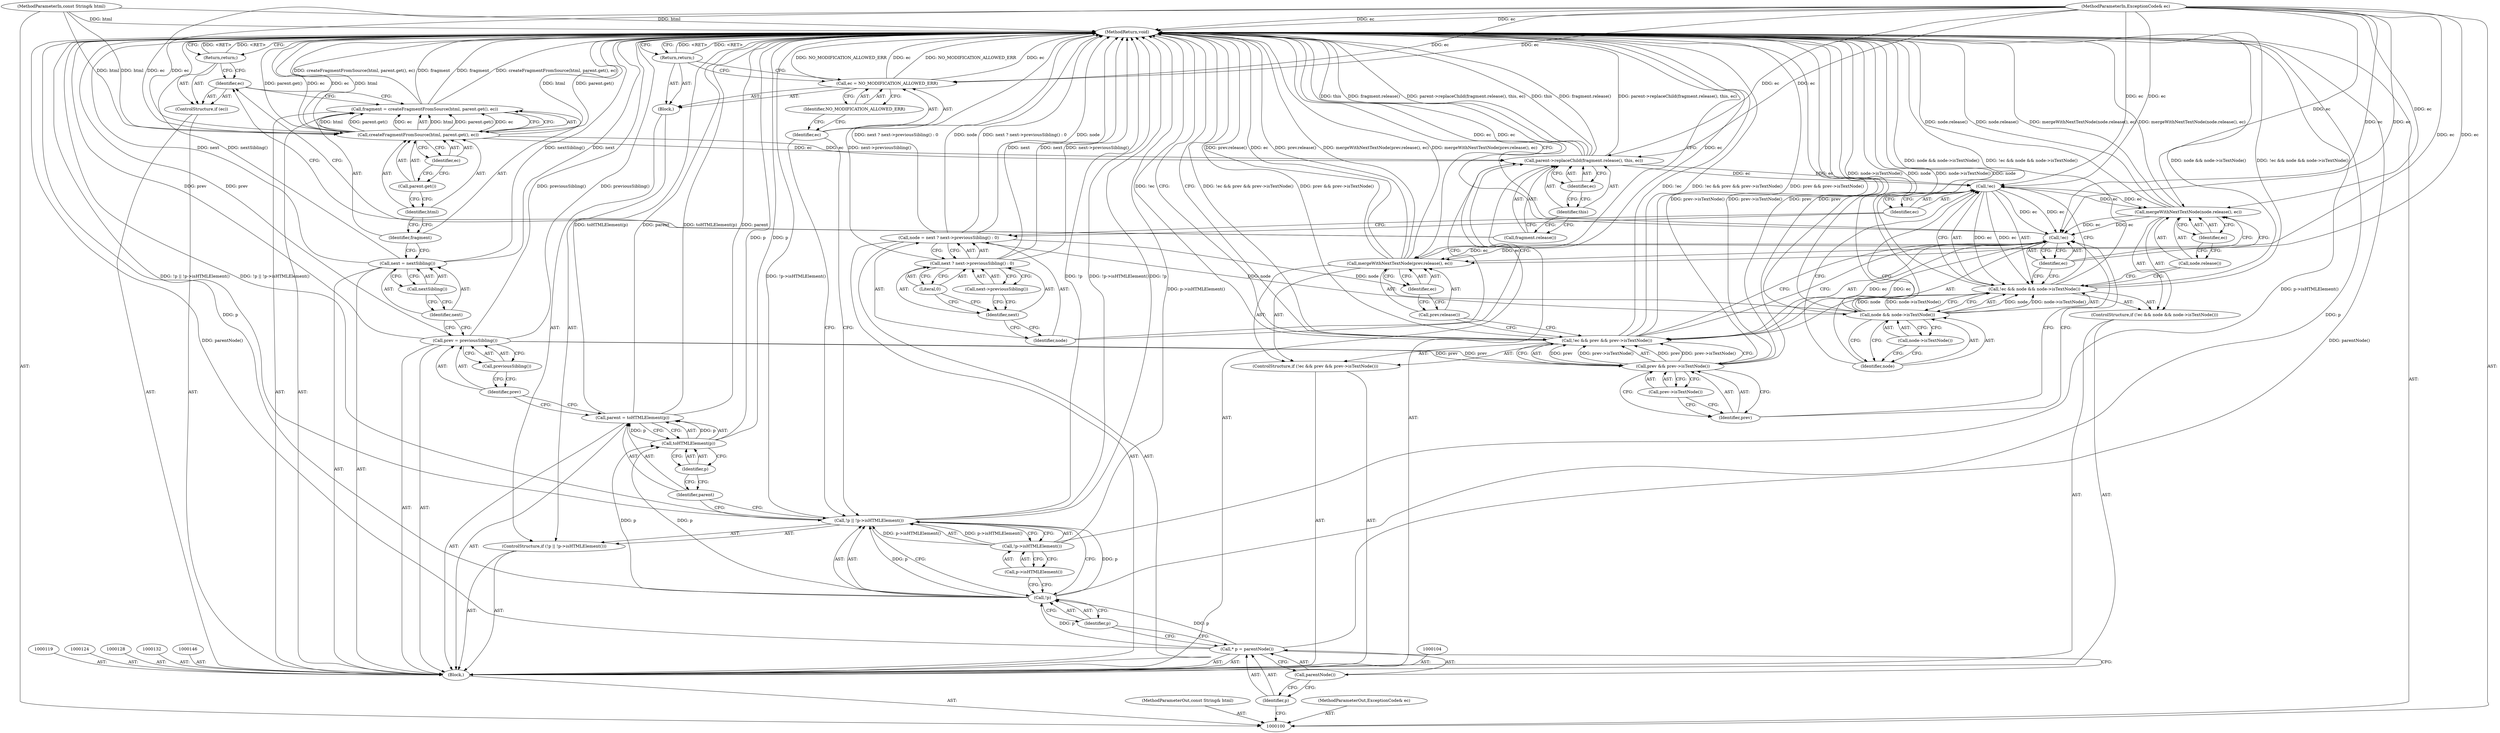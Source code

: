 digraph "1_Chrome_73edae623529f04c668268de49d00324b96166a2_7" {
"1000173" [label="(MethodReturn,void)"];
"1000101" [label="(MethodParameterIn,const String& html)"];
"1000263" [label="(MethodParameterOut,const String& html)"];
"1000102" [label="(MethodParameterIn,ExceptionCode& ec)"];
"1000264" [label="(MethodParameterOut,ExceptionCode& ec)"];
"1000129" [label="(Call,next = nextSibling())"];
"1000130" [label="(Identifier,next)"];
"1000131" [label="(Call,nextSibling())"];
"1000133" [label="(Call,fragment = createFragmentFromSource(html, parent.get(), ec))"];
"1000134" [label="(Identifier,fragment)"];
"1000135" [label="(Call,createFragmentFromSource(html, parent.get(), ec))"];
"1000136" [label="(Identifier,html)"];
"1000137" [label="(Call,parent.get())"];
"1000138" [label="(Identifier,ec)"];
"1000139" [label="(ControlStructure,if (ec))"];
"1000140" [label="(Identifier,ec)"];
"1000141" [label="(Return,return;)"];
"1000143" [label="(Call,fragment.release())"];
"1000142" [label="(Call,parent->replaceChild(fragment.release(), this, ec))"];
"1000144" [label="(Identifier,this)"];
"1000145" [label="(Identifier,ec)"];
"1000147" [label="(Call,node = next ? next->previousSibling() : 0)"];
"1000148" [label="(Identifier,node)"];
"1000149" [label="(Call,next ? next->previousSibling() : 0)"];
"1000150" [label="(Identifier,next)"];
"1000151" [label="(Call,next->previousSibling())"];
"1000152" [label="(Literal,0)"];
"1000157" [label="(Call,node && node->isTextNode())"];
"1000158" [label="(Identifier,node)"];
"1000159" [label="(Call,node->isTextNode())"];
"1000153" [label="(ControlStructure,if (!ec && node && node->isTextNode()))"];
"1000154" [label="(Call,!ec && node && node->isTextNode())"];
"1000155" [label="(Call,!ec)"];
"1000156" [label="(Identifier,ec)"];
"1000161" [label="(Call,node.release())"];
"1000162" [label="(Identifier,ec)"];
"1000160" [label="(Call,mergeWithNextTextNode(node.release(), ec))"];
"1000103" [label="(Block,)"];
"1000167" [label="(Call,prev && prev->isTextNode())"];
"1000168" [label="(Identifier,prev)"];
"1000169" [label="(Call,prev->isTextNode())"];
"1000163" [label="(ControlStructure,if (!ec && prev && prev->isTextNode()))"];
"1000164" [label="(Call,!ec && prev && prev->isTextNode())"];
"1000165" [label="(Call,!ec)"];
"1000166" [label="(Identifier,ec)"];
"1000171" [label="(Call,prev.release())"];
"1000172" [label="(Identifier,ec)"];
"1000170" [label="(Call,mergeWithNextTextNode(prev.release(), ec))"];
"1000106" [label="(Identifier,p)"];
"1000107" [label="(Call,parentNode())"];
"1000105" [label="(Call,* p = parentNode())"];
"1000112" [label="(Call,!p->isHTMLElement())"];
"1000113" [label="(Call,p->isHTMLElement())"];
"1000114" [label="(Block,)"];
"1000108" [label="(ControlStructure,if (!p || !p->isHTMLElement()))"];
"1000109" [label="(Call,!p || !p->isHTMLElement())"];
"1000110" [label="(Call,!p)"];
"1000111" [label="(Identifier,p)"];
"1000117" [label="(Identifier,NO_MODIFICATION_ALLOWED_ERR)"];
"1000115" [label="(Call,ec = NO_MODIFICATION_ALLOWED_ERR)"];
"1000116" [label="(Identifier,ec)"];
"1000118" [label="(Return,return;)"];
"1000120" [label="(Call,parent = toHTMLElement(p))"];
"1000121" [label="(Identifier,parent)"];
"1000122" [label="(Call,toHTMLElement(p))"];
"1000123" [label="(Identifier,p)"];
"1000125" [label="(Call,prev = previousSibling())"];
"1000126" [label="(Identifier,prev)"];
"1000127" [label="(Call,previousSibling())"];
"1000173" -> "1000100"  [label="AST: "];
"1000173" -> "1000118"  [label="CFG: "];
"1000173" -> "1000141"  [label="CFG: "];
"1000173" -> "1000170"  [label="CFG: "];
"1000173" -> "1000164"  [label="CFG: "];
"1000167" -> "1000173"  [label="DDG: prev->isTextNode()"];
"1000167" -> "1000173"  [label="DDG: prev"];
"1000154" -> "1000173"  [label="DDG: node && node->isTextNode()"];
"1000154" -> "1000173"  [label="DDG: !ec && node && node->isTextNode()"];
"1000160" -> "1000173"  [label="DDG: mergeWithNextTextNode(node.release(), ec)"];
"1000160" -> "1000173"  [label="DDG: node.release()"];
"1000122" -> "1000173"  [label="DDG: p"];
"1000165" -> "1000173"  [label="DDG: ec"];
"1000125" -> "1000173"  [label="DDG: previousSibling()"];
"1000125" -> "1000173"  [label="DDG: prev"];
"1000135" -> "1000173"  [label="DDG: ec"];
"1000135" -> "1000173"  [label="DDG: html"];
"1000135" -> "1000173"  [label="DDG: parent.get()"];
"1000157" -> "1000173"  [label="DDG: node->isTextNode()"];
"1000157" -> "1000173"  [label="DDG: node"];
"1000115" -> "1000173"  [label="DDG: NO_MODIFICATION_ALLOWED_ERR"];
"1000115" -> "1000173"  [label="DDG: ec"];
"1000129" -> "1000173"  [label="DDG: next"];
"1000129" -> "1000173"  [label="DDG: nextSibling()"];
"1000164" -> "1000173"  [label="DDG: !ec && prev && prev->isTextNode()"];
"1000164" -> "1000173"  [label="DDG: prev && prev->isTextNode()"];
"1000164" -> "1000173"  [label="DDG: !ec"];
"1000170" -> "1000173"  [label="DDG: ec"];
"1000170" -> "1000173"  [label="DDG: prev.release()"];
"1000170" -> "1000173"  [label="DDG: mergeWithNextTextNode(prev.release(), ec)"];
"1000142" -> "1000173"  [label="DDG: parent->replaceChild(fragment.release(), this, ec)"];
"1000142" -> "1000173"  [label="DDG: this"];
"1000142" -> "1000173"  [label="DDG: fragment.release()"];
"1000105" -> "1000173"  [label="DDG: parentNode()"];
"1000149" -> "1000173"  [label="DDG: next->previousSibling()"];
"1000149" -> "1000173"  [label="DDG: next"];
"1000133" -> "1000173"  [label="DDG: fragment"];
"1000133" -> "1000173"  [label="DDG: createFragmentFromSource(html, parent.get(), ec)"];
"1000120" -> "1000173"  [label="DDG: parent"];
"1000120" -> "1000173"  [label="DDG: toHTMLElement(p)"];
"1000147" -> "1000173"  [label="DDG: next ? next->previousSibling() : 0"];
"1000147" -> "1000173"  [label="DDG: node"];
"1000102" -> "1000173"  [label="DDG: ec"];
"1000109" -> "1000173"  [label="DDG: !p->isHTMLElement()"];
"1000109" -> "1000173"  [label="DDG: !p"];
"1000109" -> "1000173"  [label="DDG: !p || !p->isHTMLElement()"];
"1000112" -> "1000173"  [label="DDG: p->isHTMLElement()"];
"1000101" -> "1000173"  [label="DDG: html"];
"1000110" -> "1000173"  [label="DDG: p"];
"1000118" -> "1000173"  [label="DDG: <RET>"];
"1000141" -> "1000173"  [label="DDG: <RET>"];
"1000101" -> "1000100"  [label="AST: "];
"1000101" -> "1000173"  [label="DDG: html"];
"1000101" -> "1000135"  [label="DDG: html"];
"1000263" -> "1000100"  [label="AST: "];
"1000102" -> "1000100"  [label="AST: "];
"1000102" -> "1000173"  [label="DDG: ec"];
"1000102" -> "1000115"  [label="DDG: ec"];
"1000102" -> "1000135"  [label="DDG: ec"];
"1000102" -> "1000142"  [label="DDG: ec"];
"1000102" -> "1000155"  [label="DDG: ec"];
"1000102" -> "1000160"  [label="DDG: ec"];
"1000102" -> "1000165"  [label="DDG: ec"];
"1000102" -> "1000170"  [label="DDG: ec"];
"1000264" -> "1000100"  [label="AST: "];
"1000129" -> "1000103"  [label="AST: "];
"1000129" -> "1000131"  [label="CFG: "];
"1000130" -> "1000129"  [label="AST: "];
"1000131" -> "1000129"  [label="AST: "];
"1000134" -> "1000129"  [label="CFG: "];
"1000129" -> "1000173"  [label="DDG: next"];
"1000129" -> "1000173"  [label="DDG: nextSibling()"];
"1000130" -> "1000129"  [label="AST: "];
"1000130" -> "1000125"  [label="CFG: "];
"1000131" -> "1000130"  [label="CFG: "];
"1000131" -> "1000129"  [label="AST: "];
"1000131" -> "1000130"  [label="CFG: "];
"1000129" -> "1000131"  [label="CFG: "];
"1000133" -> "1000103"  [label="AST: "];
"1000133" -> "1000135"  [label="CFG: "];
"1000134" -> "1000133"  [label="AST: "];
"1000135" -> "1000133"  [label="AST: "];
"1000140" -> "1000133"  [label="CFG: "];
"1000133" -> "1000173"  [label="DDG: fragment"];
"1000133" -> "1000173"  [label="DDG: createFragmentFromSource(html, parent.get(), ec)"];
"1000135" -> "1000133"  [label="DDG: html"];
"1000135" -> "1000133"  [label="DDG: parent.get()"];
"1000135" -> "1000133"  [label="DDG: ec"];
"1000134" -> "1000133"  [label="AST: "];
"1000134" -> "1000129"  [label="CFG: "];
"1000136" -> "1000134"  [label="CFG: "];
"1000135" -> "1000133"  [label="AST: "];
"1000135" -> "1000138"  [label="CFG: "];
"1000136" -> "1000135"  [label="AST: "];
"1000137" -> "1000135"  [label="AST: "];
"1000138" -> "1000135"  [label="AST: "];
"1000133" -> "1000135"  [label="CFG: "];
"1000135" -> "1000173"  [label="DDG: ec"];
"1000135" -> "1000173"  [label="DDG: html"];
"1000135" -> "1000173"  [label="DDG: parent.get()"];
"1000135" -> "1000133"  [label="DDG: html"];
"1000135" -> "1000133"  [label="DDG: parent.get()"];
"1000135" -> "1000133"  [label="DDG: ec"];
"1000101" -> "1000135"  [label="DDG: html"];
"1000102" -> "1000135"  [label="DDG: ec"];
"1000135" -> "1000142"  [label="DDG: ec"];
"1000136" -> "1000135"  [label="AST: "];
"1000136" -> "1000134"  [label="CFG: "];
"1000137" -> "1000136"  [label="CFG: "];
"1000137" -> "1000135"  [label="AST: "];
"1000137" -> "1000136"  [label="CFG: "];
"1000138" -> "1000137"  [label="CFG: "];
"1000138" -> "1000135"  [label="AST: "];
"1000138" -> "1000137"  [label="CFG: "];
"1000135" -> "1000138"  [label="CFG: "];
"1000139" -> "1000103"  [label="AST: "];
"1000140" -> "1000139"  [label="AST: "];
"1000141" -> "1000139"  [label="AST: "];
"1000140" -> "1000139"  [label="AST: "];
"1000140" -> "1000133"  [label="CFG: "];
"1000141" -> "1000140"  [label="CFG: "];
"1000143" -> "1000140"  [label="CFG: "];
"1000141" -> "1000139"  [label="AST: "];
"1000141" -> "1000140"  [label="CFG: "];
"1000173" -> "1000141"  [label="CFG: "];
"1000141" -> "1000173"  [label="DDG: <RET>"];
"1000143" -> "1000142"  [label="AST: "];
"1000143" -> "1000140"  [label="CFG: "];
"1000144" -> "1000143"  [label="CFG: "];
"1000142" -> "1000103"  [label="AST: "];
"1000142" -> "1000145"  [label="CFG: "];
"1000143" -> "1000142"  [label="AST: "];
"1000144" -> "1000142"  [label="AST: "];
"1000145" -> "1000142"  [label="AST: "];
"1000148" -> "1000142"  [label="CFG: "];
"1000142" -> "1000173"  [label="DDG: parent->replaceChild(fragment.release(), this, ec)"];
"1000142" -> "1000173"  [label="DDG: this"];
"1000142" -> "1000173"  [label="DDG: fragment.release()"];
"1000135" -> "1000142"  [label="DDG: ec"];
"1000102" -> "1000142"  [label="DDG: ec"];
"1000142" -> "1000155"  [label="DDG: ec"];
"1000144" -> "1000142"  [label="AST: "];
"1000144" -> "1000143"  [label="CFG: "];
"1000145" -> "1000144"  [label="CFG: "];
"1000145" -> "1000142"  [label="AST: "];
"1000145" -> "1000144"  [label="CFG: "];
"1000142" -> "1000145"  [label="CFG: "];
"1000147" -> "1000103"  [label="AST: "];
"1000147" -> "1000149"  [label="CFG: "];
"1000148" -> "1000147"  [label="AST: "];
"1000149" -> "1000147"  [label="AST: "];
"1000156" -> "1000147"  [label="CFG: "];
"1000147" -> "1000173"  [label="DDG: next ? next->previousSibling() : 0"];
"1000147" -> "1000173"  [label="DDG: node"];
"1000147" -> "1000157"  [label="DDG: node"];
"1000148" -> "1000147"  [label="AST: "];
"1000148" -> "1000142"  [label="CFG: "];
"1000150" -> "1000148"  [label="CFG: "];
"1000149" -> "1000147"  [label="AST: "];
"1000149" -> "1000151"  [label="CFG: "];
"1000149" -> "1000152"  [label="CFG: "];
"1000150" -> "1000149"  [label="AST: "];
"1000151" -> "1000149"  [label="AST: "];
"1000152" -> "1000149"  [label="AST: "];
"1000147" -> "1000149"  [label="CFG: "];
"1000149" -> "1000173"  [label="DDG: next->previousSibling()"];
"1000149" -> "1000173"  [label="DDG: next"];
"1000150" -> "1000149"  [label="AST: "];
"1000150" -> "1000148"  [label="CFG: "];
"1000151" -> "1000150"  [label="CFG: "];
"1000152" -> "1000150"  [label="CFG: "];
"1000151" -> "1000149"  [label="AST: "];
"1000151" -> "1000150"  [label="CFG: "];
"1000149" -> "1000151"  [label="CFG: "];
"1000152" -> "1000149"  [label="AST: "];
"1000152" -> "1000150"  [label="CFG: "];
"1000149" -> "1000152"  [label="CFG: "];
"1000157" -> "1000154"  [label="AST: "];
"1000157" -> "1000158"  [label="CFG: "];
"1000157" -> "1000159"  [label="CFG: "];
"1000158" -> "1000157"  [label="AST: "];
"1000159" -> "1000157"  [label="AST: "];
"1000154" -> "1000157"  [label="CFG: "];
"1000157" -> "1000173"  [label="DDG: node->isTextNode()"];
"1000157" -> "1000173"  [label="DDG: node"];
"1000157" -> "1000154"  [label="DDG: node"];
"1000157" -> "1000154"  [label="DDG: node->isTextNode()"];
"1000147" -> "1000157"  [label="DDG: node"];
"1000158" -> "1000157"  [label="AST: "];
"1000158" -> "1000155"  [label="CFG: "];
"1000159" -> "1000158"  [label="CFG: "];
"1000157" -> "1000158"  [label="CFG: "];
"1000159" -> "1000157"  [label="AST: "];
"1000159" -> "1000158"  [label="CFG: "];
"1000157" -> "1000159"  [label="CFG: "];
"1000153" -> "1000103"  [label="AST: "];
"1000154" -> "1000153"  [label="AST: "];
"1000160" -> "1000153"  [label="AST: "];
"1000154" -> "1000153"  [label="AST: "];
"1000154" -> "1000155"  [label="CFG: "];
"1000154" -> "1000157"  [label="CFG: "];
"1000155" -> "1000154"  [label="AST: "];
"1000157" -> "1000154"  [label="AST: "];
"1000161" -> "1000154"  [label="CFG: "];
"1000166" -> "1000154"  [label="CFG: "];
"1000154" -> "1000173"  [label="DDG: node && node->isTextNode()"];
"1000154" -> "1000173"  [label="DDG: !ec && node && node->isTextNode()"];
"1000155" -> "1000154"  [label="DDG: ec"];
"1000157" -> "1000154"  [label="DDG: node"];
"1000157" -> "1000154"  [label="DDG: node->isTextNode()"];
"1000155" -> "1000154"  [label="AST: "];
"1000155" -> "1000156"  [label="CFG: "];
"1000156" -> "1000155"  [label="AST: "];
"1000158" -> "1000155"  [label="CFG: "];
"1000154" -> "1000155"  [label="CFG: "];
"1000155" -> "1000154"  [label="DDG: ec"];
"1000142" -> "1000155"  [label="DDG: ec"];
"1000102" -> "1000155"  [label="DDG: ec"];
"1000155" -> "1000160"  [label="DDG: ec"];
"1000155" -> "1000165"  [label="DDG: ec"];
"1000156" -> "1000155"  [label="AST: "];
"1000156" -> "1000147"  [label="CFG: "];
"1000155" -> "1000156"  [label="CFG: "];
"1000161" -> "1000160"  [label="AST: "];
"1000161" -> "1000154"  [label="CFG: "];
"1000162" -> "1000161"  [label="CFG: "];
"1000162" -> "1000160"  [label="AST: "];
"1000162" -> "1000161"  [label="CFG: "];
"1000160" -> "1000162"  [label="CFG: "];
"1000160" -> "1000153"  [label="AST: "];
"1000160" -> "1000162"  [label="CFG: "];
"1000161" -> "1000160"  [label="AST: "];
"1000162" -> "1000160"  [label="AST: "];
"1000166" -> "1000160"  [label="CFG: "];
"1000160" -> "1000173"  [label="DDG: mergeWithNextTextNode(node.release(), ec)"];
"1000160" -> "1000173"  [label="DDG: node.release()"];
"1000155" -> "1000160"  [label="DDG: ec"];
"1000102" -> "1000160"  [label="DDG: ec"];
"1000160" -> "1000165"  [label="DDG: ec"];
"1000103" -> "1000100"  [label="AST: "];
"1000104" -> "1000103"  [label="AST: "];
"1000105" -> "1000103"  [label="AST: "];
"1000108" -> "1000103"  [label="AST: "];
"1000119" -> "1000103"  [label="AST: "];
"1000120" -> "1000103"  [label="AST: "];
"1000124" -> "1000103"  [label="AST: "];
"1000125" -> "1000103"  [label="AST: "];
"1000128" -> "1000103"  [label="AST: "];
"1000129" -> "1000103"  [label="AST: "];
"1000132" -> "1000103"  [label="AST: "];
"1000133" -> "1000103"  [label="AST: "];
"1000139" -> "1000103"  [label="AST: "];
"1000142" -> "1000103"  [label="AST: "];
"1000146" -> "1000103"  [label="AST: "];
"1000147" -> "1000103"  [label="AST: "];
"1000153" -> "1000103"  [label="AST: "];
"1000163" -> "1000103"  [label="AST: "];
"1000167" -> "1000164"  [label="AST: "];
"1000167" -> "1000168"  [label="CFG: "];
"1000167" -> "1000169"  [label="CFG: "];
"1000168" -> "1000167"  [label="AST: "];
"1000169" -> "1000167"  [label="AST: "];
"1000164" -> "1000167"  [label="CFG: "];
"1000167" -> "1000173"  [label="DDG: prev->isTextNode()"];
"1000167" -> "1000173"  [label="DDG: prev"];
"1000167" -> "1000164"  [label="DDG: prev"];
"1000167" -> "1000164"  [label="DDG: prev->isTextNode()"];
"1000125" -> "1000167"  [label="DDG: prev"];
"1000168" -> "1000167"  [label="AST: "];
"1000168" -> "1000165"  [label="CFG: "];
"1000169" -> "1000168"  [label="CFG: "];
"1000167" -> "1000168"  [label="CFG: "];
"1000169" -> "1000167"  [label="AST: "];
"1000169" -> "1000168"  [label="CFG: "];
"1000167" -> "1000169"  [label="CFG: "];
"1000163" -> "1000103"  [label="AST: "];
"1000164" -> "1000163"  [label="AST: "];
"1000170" -> "1000163"  [label="AST: "];
"1000164" -> "1000163"  [label="AST: "];
"1000164" -> "1000165"  [label="CFG: "];
"1000164" -> "1000167"  [label="CFG: "];
"1000165" -> "1000164"  [label="AST: "];
"1000167" -> "1000164"  [label="AST: "];
"1000171" -> "1000164"  [label="CFG: "];
"1000173" -> "1000164"  [label="CFG: "];
"1000164" -> "1000173"  [label="DDG: !ec && prev && prev->isTextNode()"];
"1000164" -> "1000173"  [label="DDG: prev && prev->isTextNode()"];
"1000164" -> "1000173"  [label="DDG: !ec"];
"1000165" -> "1000164"  [label="DDG: ec"];
"1000167" -> "1000164"  [label="DDG: prev"];
"1000167" -> "1000164"  [label="DDG: prev->isTextNode()"];
"1000165" -> "1000164"  [label="AST: "];
"1000165" -> "1000166"  [label="CFG: "];
"1000166" -> "1000165"  [label="AST: "];
"1000168" -> "1000165"  [label="CFG: "];
"1000164" -> "1000165"  [label="CFG: "];
"1000165" -> "1000173"  [label="DDG: ec"];
"1000165" -> "1000164"  [label="DDG: ec"];
"1000155" -> "1000165"  [label="DDG: ec"];
"1000160" -> "1000165"  [label="DDG: ec"];
"1000102" -> "1000165"  [label="DDG: ec"];
"1000165" -> "1000170"  [label="DDG: ec"];
"1000166" -> "1000165"  [label="AST: "];
"1000166" -> "1000160"  [label="CFG: "];
"1000166" -> "1000154"  [label="CFG: "];
"1000165" -> "1000166"  [label="CFG: "];
"1000171" -> "1000170"  [label="AST: "];
"1000171" -> "1000164"  [label="CFG: "];
"1000172" -> "1000171"  [label="CFG: "];
"1000172" -> "1000170"  [label="AST: "];
"1000172" -> "1000171"  [label="CFG: "];
"1000170" -> "1000172"  [label="CFG: "];
"1000170" -> "1000163"  [label="AST: "];
"1000170" -> "1000172"  [label="CFG: "];
"1000171" -> "1000170"  [label="AST: "];
"1000172" -> "1000170"  [label="AST: "];
"1000173" -> "1000170"  [label="CFG: "];
"1000170" -> "1000173"  [label="DDG: ec"];
"1000170" -> "1000173"  [label="DDG: prev.release()"];
"1000170" -> "1000173"  [label="DDG: mergeWithNextTextNode(prev.release(), ec)"];
"1000165" -> "1000170"  [label="DDG: ec"];
"1000102" -> "1000170"  [label="DDG: ec"];
"1000106" -> "1000105"  [label="AST: "];
"1000106" -> "1000100"  [label="CFG: "];
"1000107" -> "1000106"  [label="CFG: "];
"1000107" -> "1000105"  [label="AST: "];
"1000107" -> "1000106"  [label="CFG: "];
"1000105" -> "1000107"  [label="CFG: "];
"1000105" -> "1000103"  [label="AST: "];
"1000105" -> "1000107"  [label="CFG: "];
"1000106" -> "1000105"  [label="AST: "];
"1000107" -> "1000105"  [label="AST: "];
"1000111" -> "1000105"  [label="CFG: "];
"1000105" -> "1000173"  [label="DDG: parentNode()"];
"1000105" -> "1000110"  [label="DDG: p"];
"1000112" -> "1000109"  [label="AST: "];
"1000112" -> "1000113"  [label="CFG: "];
"1000113" -> "1000112"  [label="AST: "];
"1000109" -> "1000112"  [label="CFG: "];
"1000112" -> "1000173"  [label="DDG: p->isHTMLElement()"];
"1000112" -> "1000109"  [label="DDG: p->isHTMLElement()"];
"1000113" -> "1000112"  [label="AST: "];
"1000113" -> "1000110"  [label="CFG: "];
"1000112" -> "1000113"  [label="CFG: "];
"1000114" -> "1000108"  [label="AST: "];
"1000115" -> "1000114"  [label="AST: "];
"1000118" -> "1000114"  [label="AST: "];
"1000108" -> "1000103"  [label="AST: "];
"1000109" -> "1000108"  [label="AST: "];
"1000114" -> "1000108"  [label="AST: "];
"1000109" -> "1000108"  [label="AST: "];
"1000109" -> "1000110"  [label="CFG: "];
"1000109" -> "1000112"  [label="CFG: "];
"1000110" -> "1000109"  [label="AST: "];
"1000112" -> "1000109"  [label="AST: "];
"1000116" -> "1000109"  [label="CFG: "];
"1000121" -> "1000109"  [label="CFG: "];
"1000109" -> "1000173"  [label="DDG: !p->isHTMLElement()"];
"1000109" -> "1000173"  [label="DDG: !p"];
"1000109" -> "1000173"  [label="DDG: !p || !p->isHTMLElement()"];
"1000110" -> "1000109"  [label="DDG: p"];
"1000112" -> "1000109"  [label="DDG: p->isHTMLElement()"];
"1000110" -> "1000109"  [label="AST: "];
"1000110" -> "1000111"  [label="CFG: "];
"1000111" -> "1000110"  [label="AST: "];
"1000113" -> "1000110"  [label="CFG: "];
"1000109" -> "1000110"  [label="CFG: "];
"1000110" -> "1000173"  [label="DDG: p"];
"1000110" -> "1000109"  [label="DDG: p"];
"1000105" -> "1000110"  [label="DDG: p"];
"1000110" -> "1000122"  [label="DDG: p"];
"1000111" -> "1000110"  [label="AST: "];
"1000111" -> "1000105"  [label="CFG: "];
"1000110" -> "1000111"  [label="CFG: "];
"1000117" -> "1000115"  [label="AST: "];
"1000117" -> "1000116"  [label="CFG: "];
"1000115" -> "1000117"  [label="CFG: "];
"1000115" -> "1000114"  [label="AST: "];
"1000115" -> "1000117"  [label="CFG: "];
"1000116" -> "1000115"  [label="AST: "];
"1000117" -> "1000115"  [label="AST: "];
"1000118" -> "1000115"  [label="CFG: "];
"1000115" -> "1000173"  [label="DDG: NO_MODIFICATION_ALLOWED_ERR"];
"1000115" -> "1000173"  [label="DDG: ec"];
"1000102" -> "1000115"  [label="DDG: ec"];
"1000116" -> "1000115"  [label="AST: "];
"1000116" -> "1000109"  [label="CFG: "];
"1000117" -> "1000116"  [label="CFG: "];
"1000118" -> "1000114"  [label="AST: "];
"1000118" -> "1000115"  [label="CFG: "];
"1000173" -> "1000118"  [label="CFG: "];
"1000118" -> "1000173"  [label="DDG: <RET>"];
"1000120" -> "1000103"  [label="AST: "];
"1000120" -> "1000122"  [label="CFG: "];
"1000121" -> "1000120"  [label="AST: "];
"1000122" -> "1000120"  [label="AST: "];
"1000126" -> "1000120"  [label="CFG: "];
"1000120" -> "1000173"  [label="DDG: parent"];
"1000120" -> "1000173"  [label="DDG: toHTMLElement(p)"];
"1000122" -> "1000120"  [label="DDG: p"];
"1000121" -> "1000120"  [label="AST: "];
"1000121" -> "1000109"  [label="CFG: "];
"1000123" -> "1000121"  [label="CFG: "];
"1000122" -> "1000120"  [label="AST: "];
"1000122" -> "1000123"  [label="CFG: "];
"1000123" -> "1000122"  [label="AST: "];
"1000120" -> "1000122"  [label="CFG: "];
"1000122" -> "1000173"  [label="DDG: p"];
"1000122" -> "1000120"  [label="DDG: p"];
"1000110" -> "1000122"  [label="DDG: p"];
"1000123" -> "1000122"  [label="AST: "];
"1000123" -> "1000121"  [label="CFG: "];
"1000122" -> "1000123"  [label="CFG: "];
"1000125" -> "1000103"  [label="AST: "];
"1000125" -> "1000127"  [label="CFG: "];
"1000126" -> "1000125"  [label="AST: "];
"1000127" -> "1000125"  [label="AST: "];
"1000130" -> "1000125"  [label="CFG: "];
"1000125" -> "1000173"  [label="DDG: previousSibling()"];
"1000125" -> "1000173"  [label="DDG: prev"];
"1000125" -> "1000167"  [label="DDG: prev"];
"1000126" -> "1000125"  [label="AST: "];
"1000126" -> "1000120"  [label="CFG: "];
"1000127" -> "1000126"  [label="CFG: "];
"1000127" -> "1000125"  [label="AST: "];
"1000127" -> "1000126"  [label="CFG: "];
"1000125" -> "1000127"  [label="CFG: "];
}
